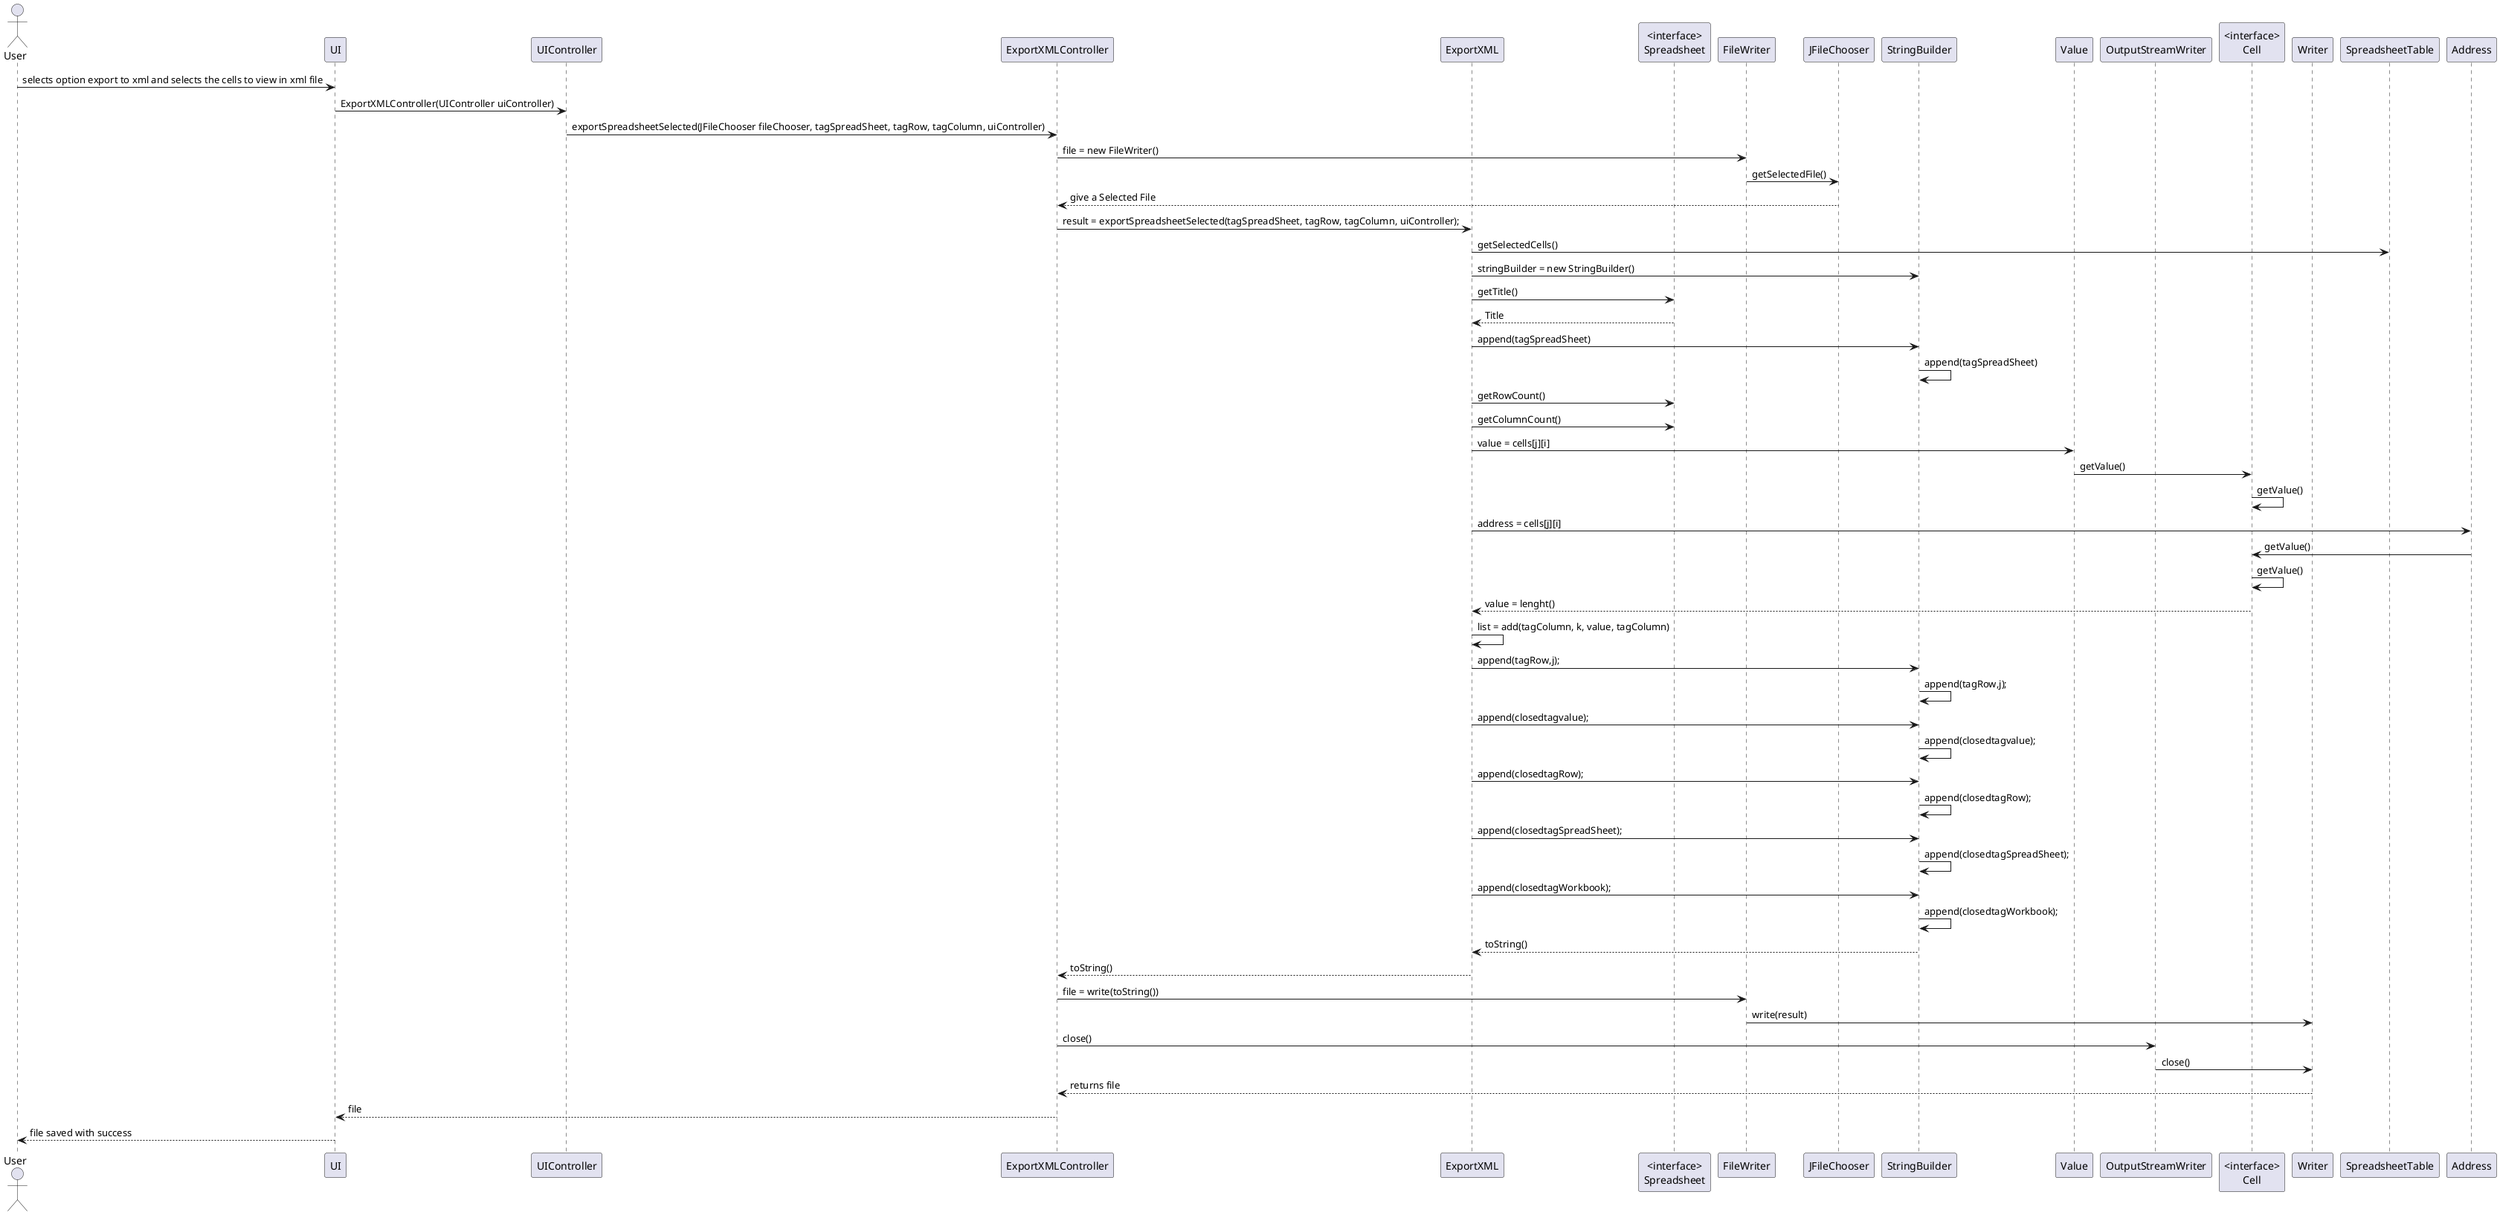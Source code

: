 @startuml doc-files/lang08.1_Export_xml_sd_design_2.png

actor User

participant "UI" as UI
participant "UIController" as UIController
participant "ExportXMLController" as ExportXMLController

participant "ExportXML" as ExportXML
participant "<interface>\nSpreadsheet" as Spreadsheet
participant "FileWriter" as FileWriter
participant "JFileChooser" as JFileChooser
participant "StringBuilder" as StringBuilder
participant "Value" as Value
participant "Writer" as Writer
participant "OutputStreamWriter" as OutputStreamWriter
participant "<interface>\nCell" as Cell
participant "Writer" as Writer



User -> UI: selects option export to xml and selects the cells to view in xml file
UI -> UIController: ExportXMLController(UIController uiController)
UIController -> ExportXMLController: exportSpreadsheetSelected(JFileChooser fileChooser, tagSpreadSheet, tagRow, tagColumn, uiController)
ExportXMLController -> FileWriter: file = new FileWriter()
FileWriter -> JFileChooser: getSelectedFile()
ExportXMLController <-- JFileChooser: give a Selected File
ExportXMLController -> ExportXML: result = exportSpreadsheetSelected(tagSpreadSheet, tagRow, tagColumn, uiController);
ExportXML -> SpreadsheetTable: getSelectedCells()
ExportXML -> StringBuilder: stringBuilder = new StringBuilder()
ExportXML -> Spreadsheet: getTitle()
ExportXML <-- Spreadsheet: Title
ExportXML -> StringBuilder:  append(tagSpreadSheet)
StringBuilder -> StringBuilder: append(tagSpreadSheet)
ExportXML -> Spreadsheet: getRowCount()
ExportXML -> Spreadsheet: getColumnCount()
ExportXML -> Value: value = cells[j][i]
Value -> Cell: getValue()
Cell -> Cell: getValue()
ExportXML -> Address: address = cells[j][i]
Address -> Cell: getValue()
Cell -> Cell: getValue()
ExportXML <-- Cell: value = lenght()
ExportXML -> ExportXML: list = add(tagColumn, k, value, tagColumn)
ExportXML -> StringBuilder: append(tagRow,j);
StringBuilder -> StringBuilder: append(tagRow,j);
ExportXML -> StringBuilder: append(closedtagvalue);
StringBuilder -> StringBuilder: append(closedtagvalue);
ExportXML -> StringBuilder: append(closedtagRow);
StringBuilder -> StringBuilder: append(closedtagRow);
ExportXML -> StringBuilder: append(closedtagSpreadSheet);
StringBuilder -> StringBuilder: append(closedtagSpreadSheet);
ExportXML -> StringBuilder: append(closedtagWorkbook);
StringBuilder -> StringBuilder: append(closedtagWorkbook);
ExportXML <-- StringBuilder: toString()
ExportXMLController <-- ExportXML: toString()
ExportXMLController -> FileWriter: file = write(toString())
FileWriter -> Writer: write(result)
ExportXMLController -> OutputStreamWriter: close()
OutputStreamWriter -> Writer: close()
ExportXMLController <-- Writer: returns file
UI<-- ExportXMLController: file
User <-- UI: file saved with success

@enduml